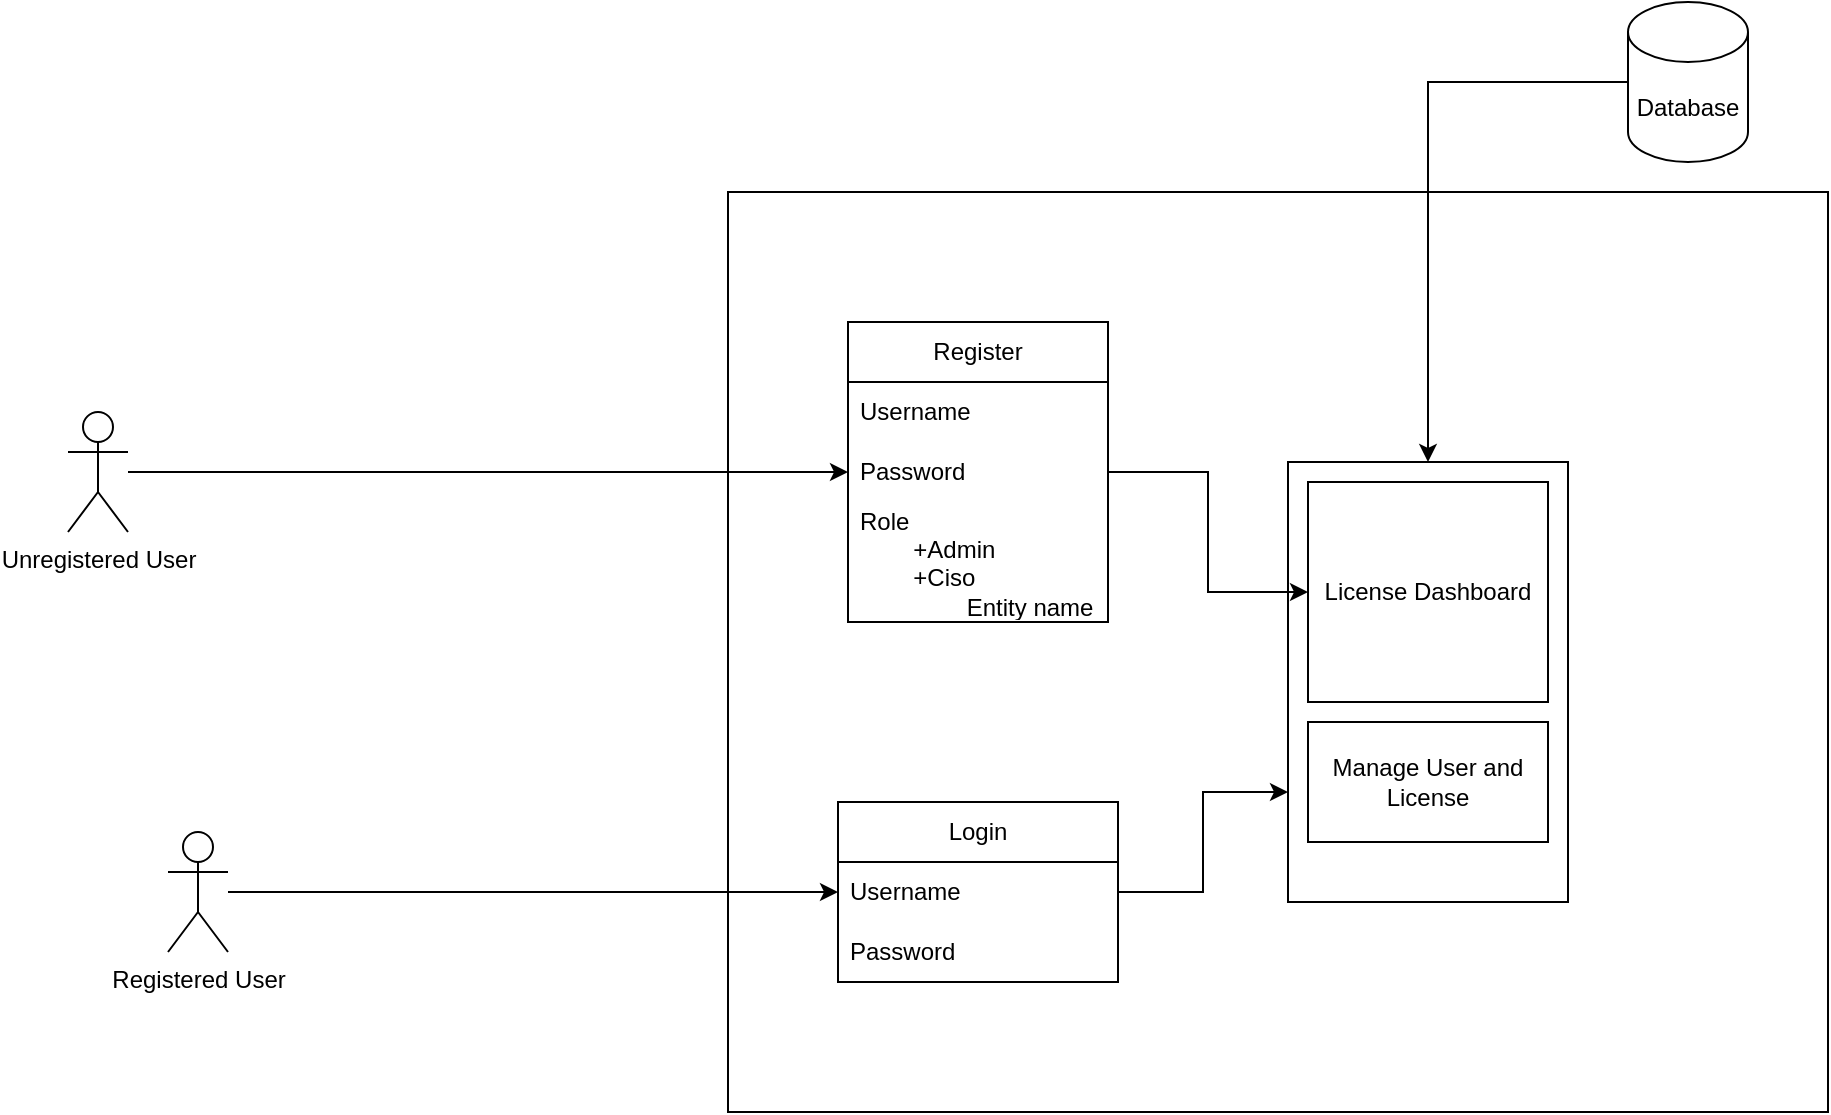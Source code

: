 <mxfile version="27.0.2">
  <diagram name="Page-1" id="SBoTReltcZ9SgnUL8t6n">
    <mxGraphModel dx="2558" dy="1852" grid="1" gridSize="10" guides="1" tooltips="1" connect="1" arrows="1" fold="1" page="1" pageScale="1" pageWidth="850" pageHeight="1100" math="0" shadow="0">
      <root>
        <mxCell id="0" />
        <mxCell id="1" parent="0" />
        <mxCell id="lmHQxOiSAwMJxl6Yarxt-13" value="" style="rounded=0;whiteSpace=wrap;html=1;movable=0;resizable=0;rotatable=0;deletable=0;editable=0;locked=1;connectable=0;" vertex="1" parent="1">
          <mxGeometry x="100" y="-35" width="550" height="460" as="geometry" />
        </mxCell>
        <mxCell id="lmHQxOiSAwMJxl6Yarxt-3" value="Login" style="swimlane;fontStyle=0;childLayout=stackLayout;horizontal=1;startSize=30;horizontalStack=0;resizeParent=1;resizeParentMax=0;resizeLast=0;collapsible=1;marginBottom=0;whiteSpace=wrap;html=1;" vertex="1" parent="1">
          <mxGeometry x="155" y="270" width="140" height="90" as="geometry" />
        </mxCell>
        <mxCell id="lmHQxOiSAwMJxl6Yarxt-5" value="Username" style="text;strokeColor=none;fillColor=none;align=left;verticalAlign=middle;spacingLeft=4;spacingRight=4;overflow=hidden;points=[[0,0.5],[1,0.5]];portConstraint=eastwest;rotatable=0;whiteSpace=wrap;html=1;" vertex="1" parent="lmHQxOiSAwMJxl6Yarxt-3">
          <mxGeometry y="30" width="140" height="30" as="geometry" />
        </mxCell>
        <mxCell id="lmHQxOiSAwMJxl6Yarxt-6" value="Password" style="text;strokeColor=none;fillColor=none;align=left;verticalAlign=middle;spacingLeft=4;spacingRight=4;overflow=hidden;points=[[0,0.5],[1,0.5]];portConstraint=eastwest;rotatable=0;whiteSpace=wrap;html=1;" vertex="1" parent="lmHQxOiSAwMJxl6Yarxt-3">
          <mxGeometry y="60" width="140" height="30" as="geometry" />
        </mxCell>
        <mxCell id="lmHQxOiSAwMJxl6Yarxt-7" value="Register" style="swimlane;fontStyle=0;childLayout=stackLayout;horizontal=1;startSize=30;horizontalStack=0;resizeParent=1;resizeParentMax=0;resizeLast=0;collapsible=1;marginBottom=0;whiteSpace=wrap;html=1;" vertex="1" parent="1">
          <mxGeometry x="160" y="30" width="130" height="150" as="geometry" />
        </mxCell>
        <mxCell id="lmHQxOiSAwMJxl6Yarxt-8" value="Username" style="text;strokeColor=none;fillColor=none;align=left;verticalAlign=middle;spacingLeft=4;spacingRight=4;overflow=hidden;points=[[0,0.5],[1,0.5]];portConstraint=eastwest;rotatable=0;whiteSpace=wrap;html=1;" vertex="1" parent="lmHQxOiSAwMJxl6Yarxt-7">
          <mxGeometry y="30" width="130" height="30" as="geometry" />
        </mxCell>
        <mxCell id="lmHQxOiSAwMJxl6Yarxt-9" value="Password" style="text;strokeColor=none;fillColor=none;align=left;verticalAlign=middle;spacingLeft=4;spacingRight=4;overflow=hidden;points=[[0,0.5],[1,0.5]];portConstraint=eastwest;rotatable=0;whiteSpace=wrap;html=1;" vertex="1" parent="lmHQxOiSAwMJxl6Yarxt-7">
          <mxGeometry y="60" width="130" height="30" as="geometry" />
        </mxCell>
        <mxCell id="lmHQxOiSAwMJxl6Yarxt-10" value="Role&lt;div&gt;&lt;span style=&quot;white-space: pre;&quot;&gt;&#x9;&lt;/span&gt;+Admin&lt;br&gt;&lt;/div&gt;&lt;div&gt;&lt;span style=&quot;white-space: pre;&quot;&gt;&#x9;&lt;/span&gt;+Ciso&lt;br&gt;&lt;/div&gt;&lt;div&gt;&lt;span style=&quot;white-space: pre;&quot;&gt;&#x9;&lt;/span&gt;&lt;span style=&quot;white-space: pre;&quot;&gt;&#x9;&lt;/span&gt;Entity name&lt;br&gt;&lt;/div&gt;" style="text;strokeColor=none;fillColor=none;align=left;verticalAlign=middle;spacingLeft=4;spacingRight=4;overflow=hidden;points=[[0,0.5],[1,0.5]];portConstraint=eastwest;rotatable=0;whiteSpace=wrap;html=1;" vertex="1" parent="lmHQxOiSAwMJxl6Yarxt-7">
          <mxGeometry y="90" width="130" height="60" as="geometry" />
        </mxCell>
        <mxCell id="lmHQxOiSAwMJxl6Yarxt-17" value="" style="rounded=0;whiteSpace=wrap;html=1;" vertex="1" parent="1">
          <mxGeometry x="380" y="100" width="140" height="220" as="geometry" />
        </mxCell>
        <mxCell id="lmHQxOiSAwMJxl6Yarxt-18" value="Manage User and License" style="rounded=0;whiteSpace=wrap;html=1;" vertex="1" parent="1">
          <mxGeometry x="390" y="230" width="120" height="60" as="geometry" />
        </mxCell>
        <mxCell id="lmHQxOiSAwMJxl6Yarxt-19" value="License Dashboard" style="rounded=0;whiteSpace=wrap;html=1;" vertex="1" parent="1">
          <mxGeometry x="390" y="110" width="120" height="110" as="geometry" />
        </mxCell>
        <mxCell id="lmHQxOiSAwMJxl6Yarxt-31" style="edgeStyle=orthogonalEdgeStyle;rounded=0;orthogonalLoop=1;jettySize=auto;html=1;entryX=0;entryY=0.5;entryDx=0;entryDy=0;" edge="1" parent="1" source="lmHQxOiSAwMJxl6Yarxt-30" target="lmHQxOiSAwMJxl6Yarxt-9">
          <mxGeometry relative="1" as="geometry" />
        </mxCell>
        <mxCell id="lmHQxOiSAwMJxl6Yarxt-30" value="Unregistered User" style="shape=umlActor;verticalLabelPosition=bottom;verticalAlign=top;html=1;outlineConnect=0;" vertex="1" parent="1">
          <mxGeometry x="-230" y="75" width="30" height="60" as="geometry" />
        </mxCell>
        <mxCell id="lmHQxOiSAwMJxl6Yarxt-33" style="edgeStyle=orthogonalEdgeStyle;rounded=0;orthogonalLoop=1;jettySize=auto;html=1;entryX=0;entryY=0.5;entryDx=0;entryDy=0;" edge="1" parent="1" source="lmHQxOiSAwMJxl6Yarxt-32" target="lmHQxOiSAwMJxl6Yarxt-5">
          <mxGeometry relative="1" as="geometry" />
        </mxCell>
        <mxCell id="lmHQxOiSAwMJxl6Yarxt-32" value="Registered User" style="shape=umlActor;verticalLabelPosition=bottom;verticalAlign=top;html=1;outlineConnect=0;" vertex="1" parent="1">
          <mxGeometry x="-180" y="285" width="30" height="60" as="geometry" />
        </mxCell>
        <mxCell id="lmHQxOiSAwMJxl6Yarxt-34" style="edgeStyle=orthogonalEdgeStyle;rounded=0;orthogonalLoop=1;jettySize=auto;html=1;entryX=0;entryY=0.5;entryDx=0;entryDy=0;" edge="1" parent="1" source="lmHQxOiSAwMJxl6Yarxt-9" target="lmHQxOiSAwMJxl6Yarxt-19">
          <mxGeometry relative="1" as="geometry" />
        </mxCell>
        <mxCell id="lmHQxOiSAwMJxl6Yarxt-35" style="edgeStyle=orthogonalEdgeStyle;rounded=0;orthogonalLoop=1;jettySize=auto;html=1;exitX=1;exitY=0.5;exitDx=0;exitDy=0;entryX=0;entryY=0.75;entryDx=0;entryDy=0;" edge="1" parent="1" source="lmHQxOiSAwMJxl6Yarxt-5" target="lmHQxOiSAwMJxl6Yarxt-17">
          <mxGeometry relative="1" as="geometry" />
        </mxCell>
        <mxCell id="lmHQxOiSAwMJxl6Yarxt-37" style="edgeStyle=orthogonalEdgeStyle;rounded=0;orthogonalLoop=1;jettySize=auto;html=1;entryX=0.5;entryY=0;entryDx=0;entryDy=0;" edge="1" parent="1" source="lmHQxOiSAwMJxl6Yarxt-36" target="lmHQxOiSAwMJxl6Yarxt-17">
          <mxGeometry relative="1" as="geometry" />
        </mxCell>
        <mxCell id="lmHQxOiSAwMJxl6Yarxt-36" value="Database" style="shape=cylinder3;whiteSpace=wrap;html=1;boundedLbl=1;backgroundOutline=1;size=15;" vertex="1" parent="1">
          <mxGeometry x="550" y="-130" width="60" height="80" as="geometry" />
        </mxCell>
      </root>
    </mxGraphModel>
  </diagram>
</mxfile>
